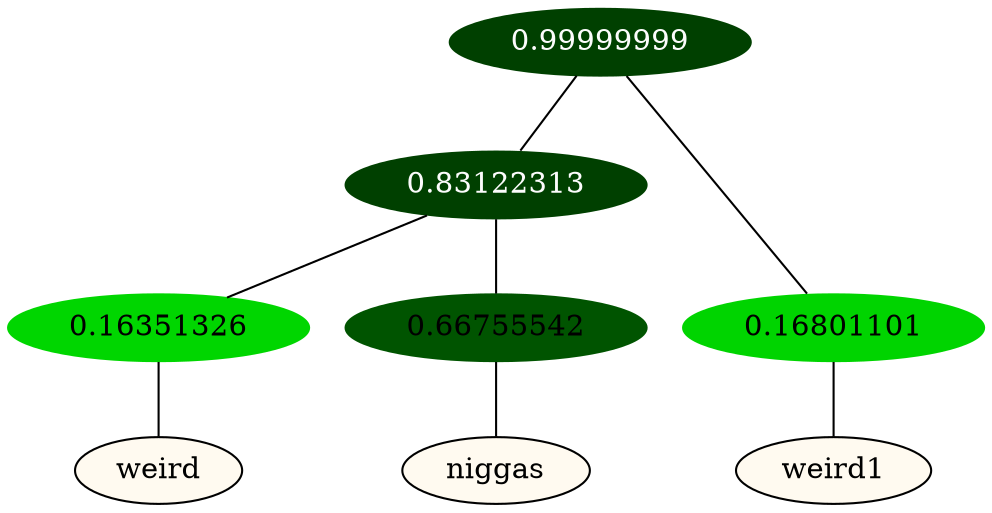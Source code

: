 graph {
	node [format=png height=0.15 nodesep=0.001 ordering=out overlap=prism overlap_scaling=0.01 ranksep=0.001 ratio=0.2 style=filled width=0.15]
	{
		rank=same
		a_w_3 [label=weird color=black fillcolor=floralwhite style="filled,solid"]
		a_w_4 [label=niggas color=black fillcolor=floralwhite style="filled,solid"]
		a_w_2 [label=weird1 color=black fillcolor=floralwhite style="filled,solid"]
	}
	a_n_3 -- a_w_3
	a_n_4 -- a_w_4
	a_n_2 -- a_w_2
	{
		rank=same
		a_n_3 [label=0.16351326 color="0.334 1.000 0.836" fontcolor=black]
		a_n_4 [label=0.66755542 color="0.334 1.000 0.332" fontcolor=black]
		a_n_2 [label=0.16801101 color="0.334 1.000 0.832" fontcolor=black]
	}
	a_n_0 [label=0.99999999 color="0.334 1.000 0.250" fontcolor=grey99]
	a_n_1 [label=0.83122313 color="0.334 1.000 0.250" fontcolor=grey99]
	a_n_0 -- a_n_1
	a_n_0 -- a_n_2
	a_n_1 -- a_n_3
	a_n_1 -- a_n_4
}
